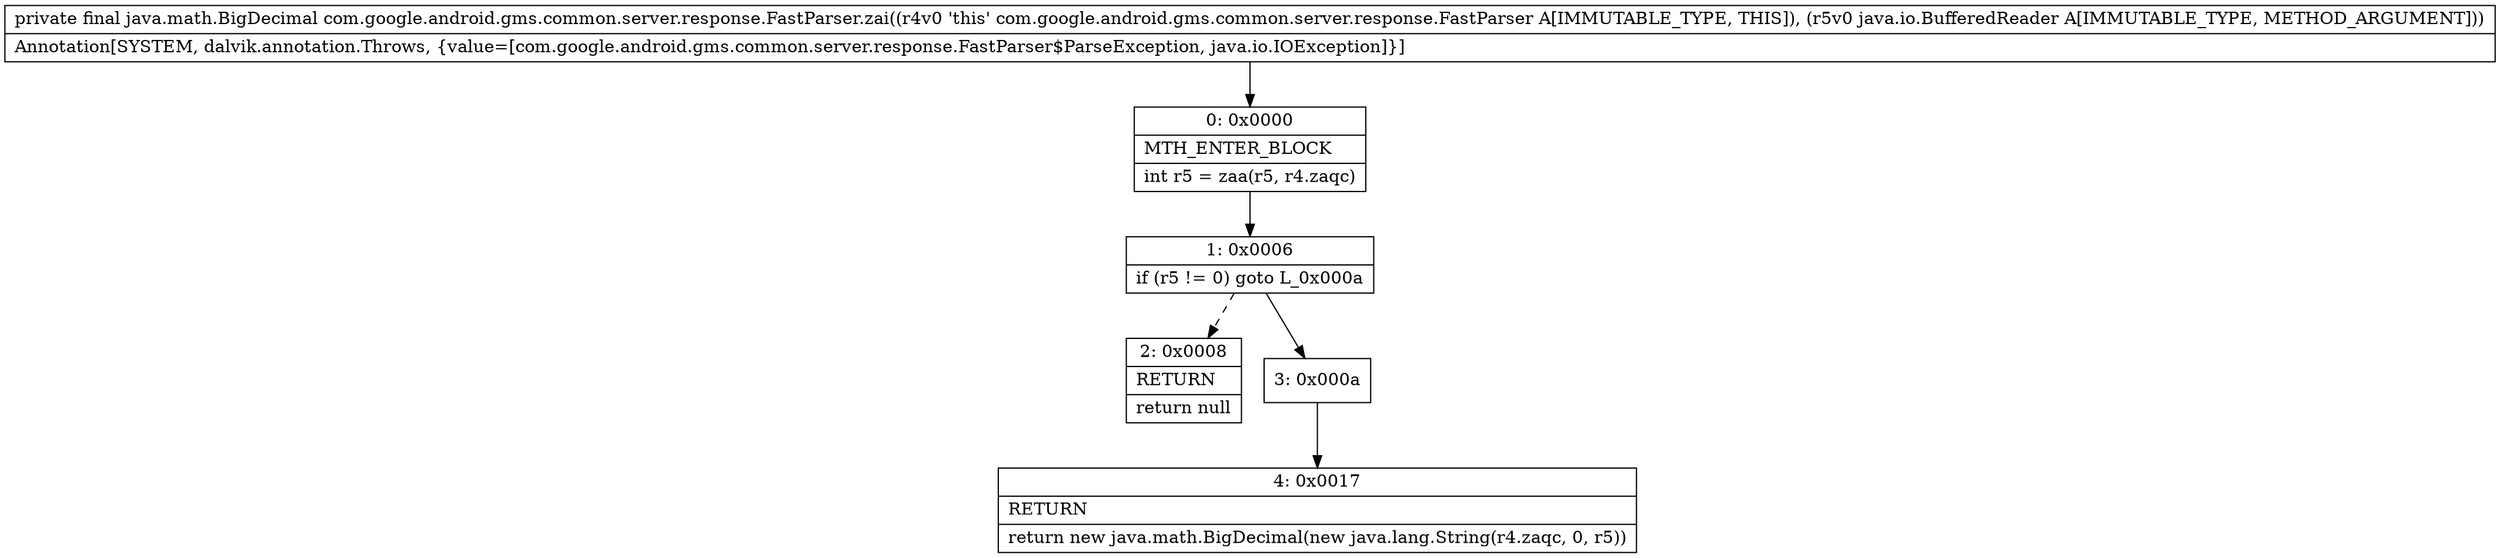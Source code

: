 digraph "CFG forcom.google.android.gms.common.server.response.FastParser.zai(Ljava\/io\/BufferedReader;)Ljava\/math\/BigDecimal;" {
Node_0 [shape=record,label="{0\:\ 0x0000|MTH_ENTER_BLOCK\l|int r5 = zaa(r5, r4.zaqc)\l}"];
Node_1 [shape=record,label="{1\:\ 0x0006|if (r5 != 0) goto L_0x000a\l}"];
Node_2 [shape=record,label="{2\:\ 0x0008|RETURN\l|return null\l}"];
Node_3 [shape=record,label="{3\:\ 0x000a}"];
Node_4 [shape=record,label="{4\:\ 0x0017|RETURN\l|return new java.math.BigDecimal(new java.lang.String(r4.zaqc, 0, r5))\l}"];
MethodNode[shape=record,label="{private final java.math.BigDecimal com.google.android.gms.common.server.response.FastParser.zai((r4v0 'this' com.google.android.gms.common.server.response.FastParser A[IMMUTABLE_TYPE, THIS]), (r5v0 java.io.BufferedReader A[IMMUTABLE_TYPE, METHOD_ARGUMENT]))  | Annotation[SYSTEM, dalvik.annotation.Throws, \{value=[com.google.android.gms.common.server.response.FastParser$ParseException, java.io.IOException]\}]\l}"];
MethodNode -> Node_0;
Node_0 -> Node_1;
Node_1 -> Node_2[style=dashed];
Node_1 -> Node_3;
Node_3 -> Node_4;
}

